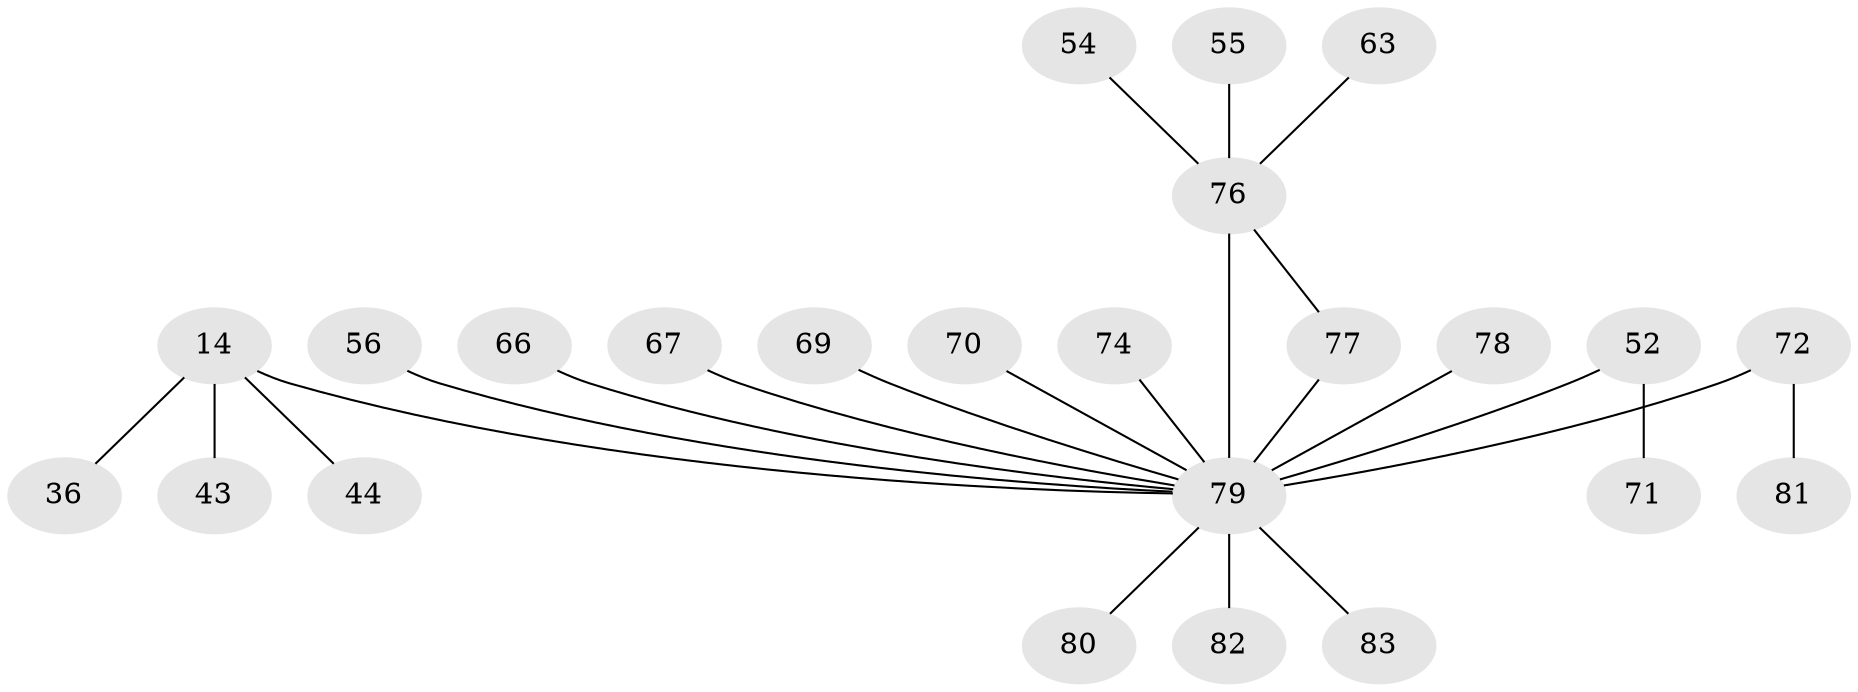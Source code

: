 // original degree distribution, {8: 0.060240963855421686, 5: 0.04819277108433735, 4: 0.060240963855421686, 12: 0.024096385542168676, 3: 0.03614457831325301, 10: 0.012048192771084338, 6: 0.012048192771084338, 7: 0.03614457831325301, 2: 0.10843373493975904, 1: 0.6024096385542169}
// Generated by graph-tools (version 1.1) at 2025/57/03/04/25 21:57:29]
// undirected, 24 vertices, 24 edges
graph export_dot {
graph [start="1"]
  node [color=gray90,style=filled];
  14 [super="+13"];
  36;
  43;
  44;
  52 [super="+20"];
  54;
  55;
  56 [super="+7"];
  63;
  66;
  67;
  69;
  70;
  71;
  72 [super="+32+41"];
  74 [super="+51"];
  76 [super="+25+4+30+35+59+39+42+47"];
  77 [super="+60+62+75"];
  78;
  79 [super="+68+18+22+46+53+58+73+49+61+65"];
  80;
  81;
  82;
  83;
  14 -- 36;
  14 -- 43;
  14 -- 44;
  14 -- 79 [weight=8];
  52 -- 79 [weight=5];
  52 -- 71;
  54 -- 76;
  55 -- 76;
  56 -- 79 [weight=4];
  63 -- 76;
  66 -- 79;
  67 -- 79;
  69 -- 79;
  70 -- 79;
  72 -- 81;
  72 -- 79 [weight=5];
  74 -- 79;
  76 -- 79 [weight=6];
  76 -- 77 [weight=4];
  77 -- 79;
  78 -- 79;
  79 -- 80;
  79 -- 82;
  79 -- 83;
}
